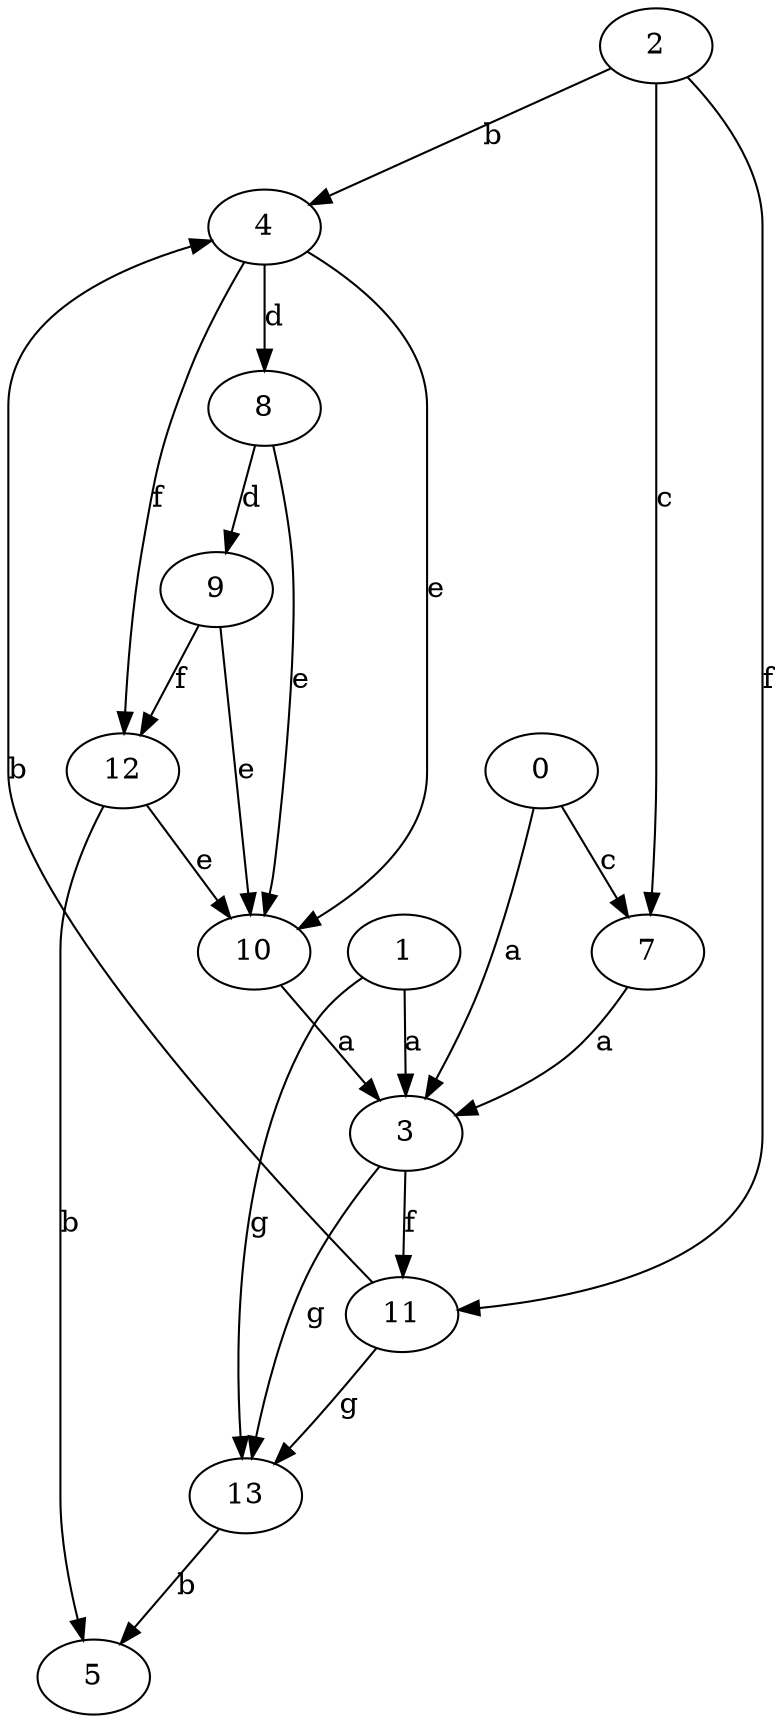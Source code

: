 strict digraph  {
2;
3;
4;
5;
0;
1;
7;
8;
9;
10;
11;
12;
13;
2 -> 4  [label=b];
2 -> 7  [label=c];
2 -> 11  [label=f];
3 -> 11  [label=f];
3 -> 13  [label=g];
4 -> 8  [label=d];
4 -> 10  [label=e];
4 -> 12  [label=f];
0 -> 3  [label=a];
0 -> 7  [label=c];
1 -> 3  [label=a];
1 -> 13  [label=g];
7 -> 3  [label=a];
8 -> 9  [label=d];
8 -> 10  [label=e];
9 -> 10  [label=e];
9 -> 12  [label=f];
10 -> 3  [label=a];
11 -> 4  [label=b];
11 -> 13  [label=g];
12 -> 5  [label=b];
12 -> 10  [label=e];
13 -> 5  [label=b];
}
